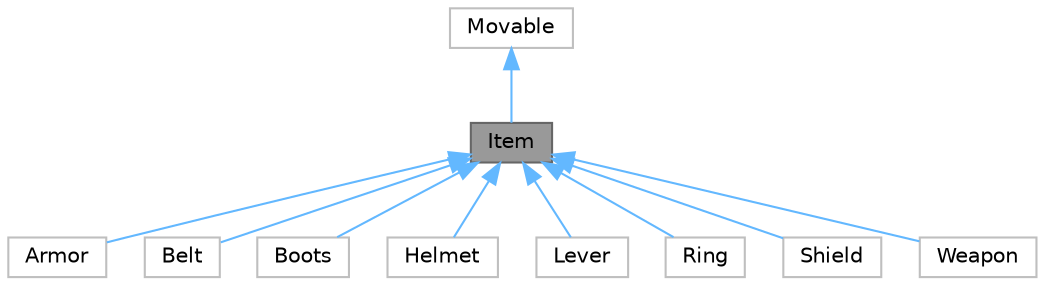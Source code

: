 digraph "Item"
{
 // LATEX_PDF_SIZE
  bgcolor="transparent";
  edge [fontname=Helvetica,fontsize=10,labelfontname=Helvetica,labelfontsize=10];
  node [fontname=Helvetica,fontsize=10,shape=box,height=0.2,width=0.4];
  Node1 [id="Node000001",label="Item",height=0.2,width=0.4,color="gray40", fillcolor="grey60", style="filled", fontcolor="black",tooltip="Base Class for all items in the game."];
  Node2 -> Node1 [id="edge1_Node000001_Node000002",dir="back",color="steelblue1",style="solid",tooltip=" "];
  Node2 [id="Node000002",label="Movable",height=0.2,width=0.4,color="grey75", fillcolor="white", style="filled",URL="$class_movable.html",tooltip=" "];
  Node1 -> Node3 [id="edge2_Node000001_Node000003",dir="back",color="steelblue1",style="solid",tooltip=" "];
  Node3 [id="Node000003",label="Armor",height=0.2,width=0.4,color="grey75", fillcolor="white", style="filled",URL="$class_armor.html",tooltip=" "];
  Node1 -> Node4 [id="edge3_Node000001_Node000004",dir="back",color="steelblue1",style="solid",tooltip=" "];
  Node4 [id="Node000004",label="Belt",height=0.2,width=0.4,color="grey75", fillcolor="white", style="filled",URL="$class_belt.html",tooltip=" "];
  Node1 -> Node5 [id="edge4_Node000001_Node000005",dir="back",color="steelblue1",style="solid",tooltip=" "];
  Node5 [id="Node000005",label="Boots",height=0.2,width=0.4,color="grey75", fillcolor="white", style="filled",URL="$class_boots.html",tooltip=" "];
  Node1 -> Node6 [id="edge5_Node000001_Node000006",dir="back",color="steelblue1",style="solid",tooltip=" "];
  Node6 [id="Node000006",label="Helmet",height=0.2,width=0.4,color="grey75", fillcolor="white", style="filled",URL="$class_helmet.html",tooltip=" "];
  Node1 -> Node7 [id="edge6_Node000001_Node000007",dir="back",color="steelblue1",style="solid",tooltip=" "];
  Node7 [id="Node000007",label="Lever",height=0.2,width=0.4,color="grey75", fillcolor="white", style="filled",URL="$class_lever.html",tooltip=" "];
  Node1 -> Node8 [id="edge7_Node000001_Node000008",dir="back",color="steelblue1",style="solid",tooltip=" "];
  Node8 [id="Node000008",label="Ring",height=0.2,width=0.4,color="grey75", fillcolor="white", style="filled",URL="$class_ring.html",tooltip=" "];
  Node1 -> Node9 [id="edge8_Node000001_Node000009",dir="back",color="steelblue1",style="solid",tooltip=" "];
  Node9 [id="Node000009",label="Shield",height=0.2,width=0.4,color="grey75", fillcolor="white", style="filled",URL="$class_shield.html",tooltip=" "];
  Node1 -> Node10 [id="edge9_Node000001_Node000010",dir="back",color="steelblue1",style="solid",tooltip=" "];
  Node10 [id="Node000010",label="Weapon",height=0.2,width=0.4,color="grey75", fillcolor="white", style="filled",URL="$class_weapon.html",tooltip=" "];
}
